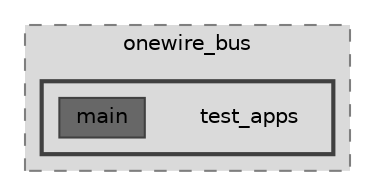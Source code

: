 digraph "components/peripherals/owb/onewire_bus/test_apps"
{
 // LATEX_PDF_SIZE
  bgcolor="transparent";
  edge [fontname=Helvetica,fontsize=10,labelfontname=Helvetica,labelfontsize=10];
  node [fontname=Helvetica,fontsize=10,shape=box,height=0.2,width=0.4];
  compound=true
  subgraph clusterdir_cf7557bea18c1cf8c86eddbb93b93aa7 {
    graph [ bgcolor="#dadada", pencolor="grey50", label="onewire_bus", fontname=Helvetica,fontsize=10 style="filled,dashed", URL="dir_cf7557bea18c1cf8c86eddbb93b93aa7.html",tooltip=""]
  subgraph clusterdir_d861b8868b8d0927d06a139a4abeb691 {
    graph [ bgcolor="#dadada", pencolor="grey25", label="", fontname=Helvetica,fontsize=10 style="filled,bold", URL="dir_d861b8868b8d0927d06a139a4abeb691.html",tooltip=""]
    dir_d861b8868b8d0927d06a139a4abeb691 [shape=plaintext, label="test_apps"];
  dir_09e0c0e3e7cd76509e9cfc1f21ca5e65 [label="main", fillcolor="#676767", color="grey25", style="filled", URL="dir_09e0c0e3e7cd76509e9cfc1f21ca5e65.html",tooltip=""];
  }
  }
}
